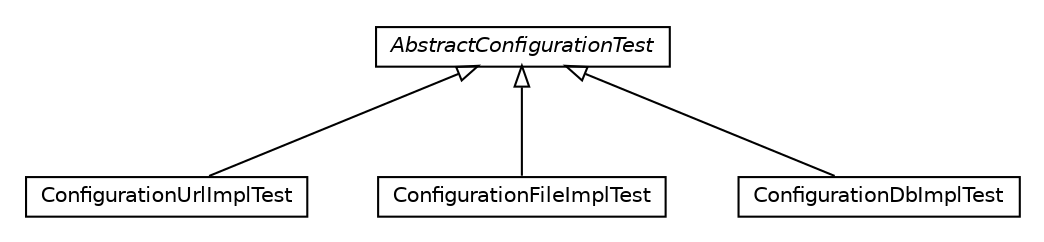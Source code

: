 #!/usr/local/bin/dot
#
# Class diagram 
# Generated by UMLGraph version R5_6_6-8-g8d7759 (http://www.umlgraph.org/)
#

digraph G {
	edge [fontname="Helvetica",fontsize=10,labelfontname="Helvetica",labelfontsize=10];
	node [fontname="Helvetica",fontsize=10,shape=plaintext];
	nodesep=0.25;
	ranksep=0.5;
	// org.dayatang.configuration.impl.ConfigurationUrlImplTest
	c3181 [label=<<table title="org.dayatang.configuration.impl.ConfigurationUrlImplTest" border="0" cellborder="1" cellspacing="0" cellpadding="2" port="p" href="./ConfigurationUrlImplTest.html">
		<tr><td><table border="0" cellspacing="0" cellpadding="1">
<tr><td align="center" balign="center"> ConfigurationUrlImplTest </td></tr>
		</table></td></tr>
		</table>>, URL="./ConfigurationUrlImplTest.html", fontname="Helvetica", fontcolor="black", fontsize=10.0];
	// org.dayatang.configuration.impl.ConfigurationFileImplTest
	c3182 [label=<<table title="org.dayatang.configuration.impl.ConfigurationFileImplTest" border="0" cellborder="1" cellspacing="0" cellpadding="2" port="p" href="./ConfigurationFileImplTest.html">
		<tr><td><table border="0" cellspacing="0" cellpadding="1">
<tr><td align="center" balign="center"> ConfigurationFileImplTest </td></tr>
		</table></td></tr>
		</table>>, URL="./ConfigurationFileImplTest.html", fontname="Helvetica", fontcolor="black", fontsize=10.0];
	// org.dayatang.configuration.impl.ConfigurationDbImplTest
	c3183 [label=<<table title="org.dayatang.configuration.impl.ConfigurationDbImplTest" border="0" cellborder="1" cellspacing="0" cellpadding="2" port="p" href="./ConfigurationDbImplTest.html">
		<tr><td><table border="0" cellspacing="0" cellpadding="1">
<tr><td align="center" balign="center"> ConfigurationDbImplTest </td></tr>
		</table></td></tr>
		</table>>, URL="./ConfigurationDbImplTest.html", fontname="Helvetica", fontcolor="black", fontsize=10.0];
	// org.dayatang.configuration.impl.AbstractConfigurationTest
	c3184 [label=<<table title="org.dayatang.configuration.impl.AbstractConfigurationTest" border="0" cellborder="1" cellspacing="0" cellpadding="2" port="p" href="./AbstractConfigurationTest.html">
		<tr><td><table border="0" cellspacing="0" cellpadding="1">
<tr><td align="center" balign="center"><font face="Helvetica-Oblique"> AbstractConfigurationTest </font></td></tr>
		</table></td></tr>
		</table>>, URL="./AbstractConfigurationTest.html", fontname="Helvetica", fontcolor="black", fontsize=10.0];
	//org.dayatang.configuration.impl.ConfigurationUrlImplTest extends org.dayatang.configuration.impl.AbstractConfigurationTest
	c3184:p -> c3181:p [dir=back,arrowtail=empty];
	//org.dayatang.configuration.impl.ConfigurationFileImplTest extends org.dayatang.configuration.impl.AbstractConfigurationTest
	c3184:p -> c3182:p [dir=back,arrowtail=empty];
	//org.dayatang.configuration.impl.ConfigurationDbImplTest extends org.dayatang.configuration.impl.AbstractConfigurationTest
	c3184:p -> c3183:p [dir=back,arrowtail=empty];
}

